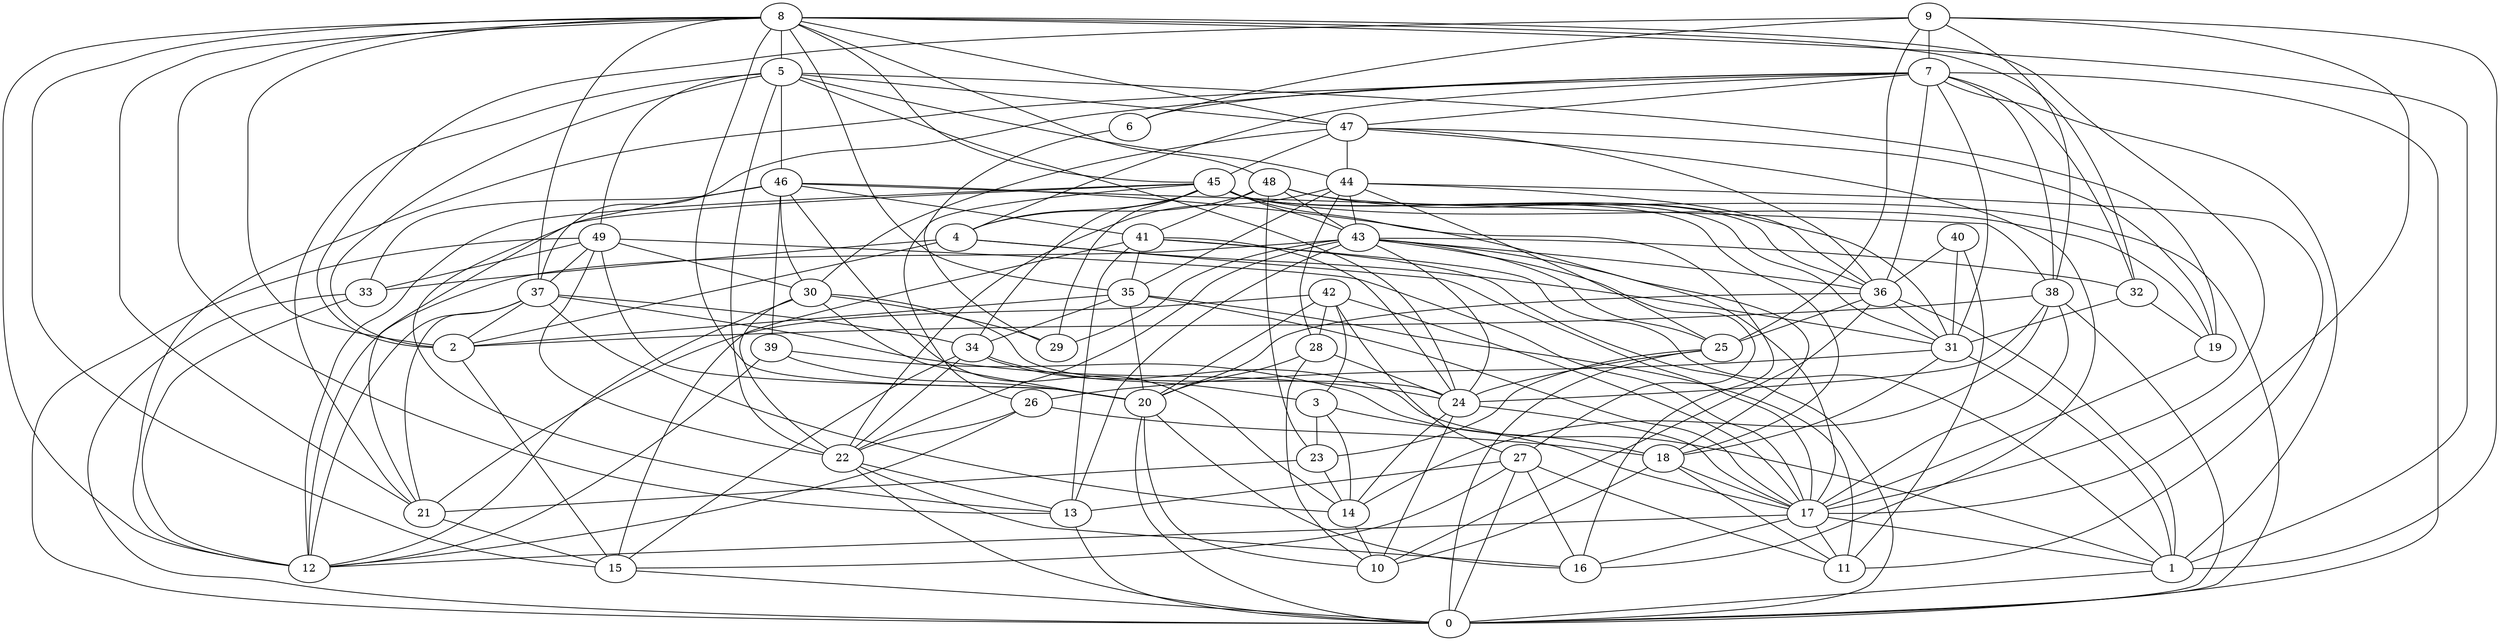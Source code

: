 digraph GG_graph {

subgraph G_graph {
edge [color = black]
"20" -> "10" [dir = none]
"20" -> "16" [dir = none]
"19" -> "17" [dir = none]
"48" -> "31" [dir = none]
"48" -> "43" [dir = none]
"48" -> "0" [dir = none]
"9" -> "6" [dir = none]
"9" -> "1" [dir = none]
"9" -> "17" [dir = none]
"9" -> "7" [dir = none]
"9" -> "2" [dir = none]
"47" -> "36" [dir = none]
"47" -> "44" [dir = none]
"47" -> "19" [dir = none]
"23" -> "14" [dir = none]
"21" -> "15" [dir = none]
"31" -> "26" [dir = none]
"14" -> "10" [dir = none]
"34" -> "3" [dir = none]
"34" -> "1" [dir = none]
"8" -> "47" [dir = none]
"8" -> "32" [dir = none]
"8" -> "21" [dir = none]
"8" -> "37" [dir = none]
"8" -> "20" [dir = none]
"8" -> "17" [dir = none]
"8" -> "15" [dir = none]
"8" -> "45" [dir = none]
"8" -> "2" [dir = none]
"8" -> "13" [dir = none]
"38" -> "2" [dir = none]
"38" -> "0" [dir = none]
"38" -> "14" [dir = none]
"38" -> "17" [dir = none]
"38" -> "24" [dir = none]
"2" -> "15" [dir = none]
"25" -> "24" [dir = none]
"25" -> "0" [dir = none]
"25" -> "23" [dir = none]
"22" -> "13" [dir = none]
"22" -> "16" [dir = none]
"22" -> "0" [dir = none]
"3" -> "14" [dir = none]
"3" -> "17" [dir = none]
"3" -> "23" [dir = none]
"6" -> "29" [dir = none]
"30" -> "12" [dir = none]
"30" -> "22" [dir = none]
"30" -> "20" [dir = none]
"30" -> "29" [dir = none]
"45" -> "29" [dir = none]
"45" -> "18" [dir = none]
"45" -> "12" [dir = none]
"45" -> "4" [dir = none]
"45" -> "43" [dir = none]
"45" -> "19" [dir = none]
"45" -> "26" [dir = none]
"45" -> "36" [dir = none]
"45" -> "21" [dir = none]
"45" -> "16" [dir = none]
"45" -> "31" [dir = none]
"32" -> "31" [dir = none]
"26" -> "18" [dir = none]
"26" -> "12" [dir = none]
"26" -> "22" [dir = none]
"37" -> "2" [dir = none]
"37" -> "34" [dir = none]
"37" -> "14" [dir = none]
"37" -> "24" [dir = none]
"37" -> "21" [dir = none]
"7" -> "1" [dir = none]
"7" -> "38" [dir = none]
"7" -> "6" [dir = none]
"7" -> "32" [dir = none]
"7" -> "4" [dir = none]
"7" -> "47" [dir = none]
"7" -> "36" [dir = none]
"7" -> "12" [dir = none]
"46" -> "33" [dir = none]
"46" -> "41" [dir = none]
"46" -> "18" [dir = none]
"46" -> "30" [dir = none]
"46" -> "39" [dir = none]
"46" -> "14" [dir = none]
"43" -> "12" [dir = none]
"43" -> "29" [dir = none]
"43" -> "25" [dir = none]
"43" -> "13" [dir = none]
"43" -> "27" [dir = none]
"43" -> "17" [dir = none]
"43" -> "24" [dir = none]
"43" -> "22" [dir = none]
"43" -> "36" [dir = none]
"1" -> "0" [dir = none]
"36" -> "20" [dir = none]
"36" -> "10" [dir = none]
"36" -> "25" [dir = none]
"5" -> "44" [dir = none]
"5" -> "47" [dir = none]
"5" -> "49" [dir = none]
"5" -> "21" [dir = none]
"5" -> "24" [dir = none]
"28" -> "20" [dir = none]
"28" -> "10" [dir = none]
"41" -> "35" [dir = none]
"41" -> "13" [dir = none]
"41" -> "24" [dir = none]
"35" -> "11" [dir = none]
"35" -> "20" [dir = none]
"35" -> "34" [dir = none]
"27" -> "13" [dir = none]
"27" -> "11" [dir = none]
"27" -> "0" [dir = none]
"27" -> "15" [dir = none]
"24" -> "17" [dir = none]
"42" -> "3" [dir = none]
"42" -> "21" [dir = none]
"42" -> "17" [dir = none]
"42" -> "27" [dir = none]
"49" -> "37" [dir = none]
"49" -> "20" [dir = none]
"49" -> "0" [dir = none]
"49" -> "30" [dir = none]
"49" -> "22" [dir = none]
"49" -> "33" [dir = none]
"49" -> "17" [dir = none]
"44" -> "28" [dir = none]
"44" -> "22" [dir = none]
"44" -> "11" [dir = none]
"33" -> "12" [dir = none]
"33" -> "0" [dir = none]
"4" -> "31" [dir = none]
"4" -> "17" [dir = none]
"4" -> "2" [dir = none]
"4" -> "33" [dir = none]
"18" -> "17" [dir = none]
"18" -> "11" [dir = none]
"39" -> "20" [dir = none]
"39" -> "18" [dir = none]
"17" -> "12" [dir = none]
"17" -> "16" [dir = none]
"17" -> "11" [dir = none]
"17" -> "1" [dir = none]
"40" -> "36" [dir = none]
"40" -> "31" [dir = none]
"40" -> "11" [dir = none]
"13" -> "0" [dir = none]
"46" -> "13" [dir = none]
"48" -> "23" [dir = none]
"5" -> "2" [dir = none]
"5" -> "19" [dir = none]
"15" -> "0" [dir = none]
"34" -> "15" [dir = none]
"24" -> "10" [dir = none]
"41" -> "1" [dir = none]
"24" -> "14" [dir = none]
"31" -> "18" [dir = none]
"47" -> "30" [dir = none]
"48" -> "41" [dir = none]
"44" -> "35" [dir = none]
"39" -> "12" [dir = none]
"31" -> "1" [dir = none]
"47" -> "45" [dir = none]
"35" -> "17" [dir = none]
"9" -> "38" [dir = none]
"18" -> "10" [dir = none]
"37" -> "12" [dir = none]
"44" -> "25" [dir = none]
"9" -> "25" [dir = none]
"43" -> "32" [dir = none]
"23" -> "21" [dir = none]
"32" -> "19" [dir = none]
"46" -> "38" [dir = none]
"41" -> "15" [dir = none]
"42" -> "28" [dir = none]
"44" -> "36" [dir = none]
"27" -> "16" [dir = none]
"41" -> "0" [dir = none]
"20" -> "0" [dir = none]
"42" -> "20" [dir = none]
"36" -> "1" [dir = none]
"7" -> "37" [dir = none]
"8" -> "5" [dir = none]
"45" -> "34" [dir = none]
"28" -> "24" [dir = none]
"35" -> "2" [dir = none]
"5" -> "46" [dir = none]
"8" -> "1" [dir = none]
"34" -> "22" [dir = none]
"44" -> "43" [dir = none]
"5" -> "22" [dir = none]
"30" -> "24" [dir = none]
"8" -> "12" [dir = none]
"7" -> "31" [dir = none]
"8" -> "35" [dir = none]
"7" -> "0" [dir = none]
"48" -> "4" [dir = none]
"47" -> "16" [dir = none]
"36" -> "31" [dir = none]
"8" -> "48" [dir = none]
}

}
